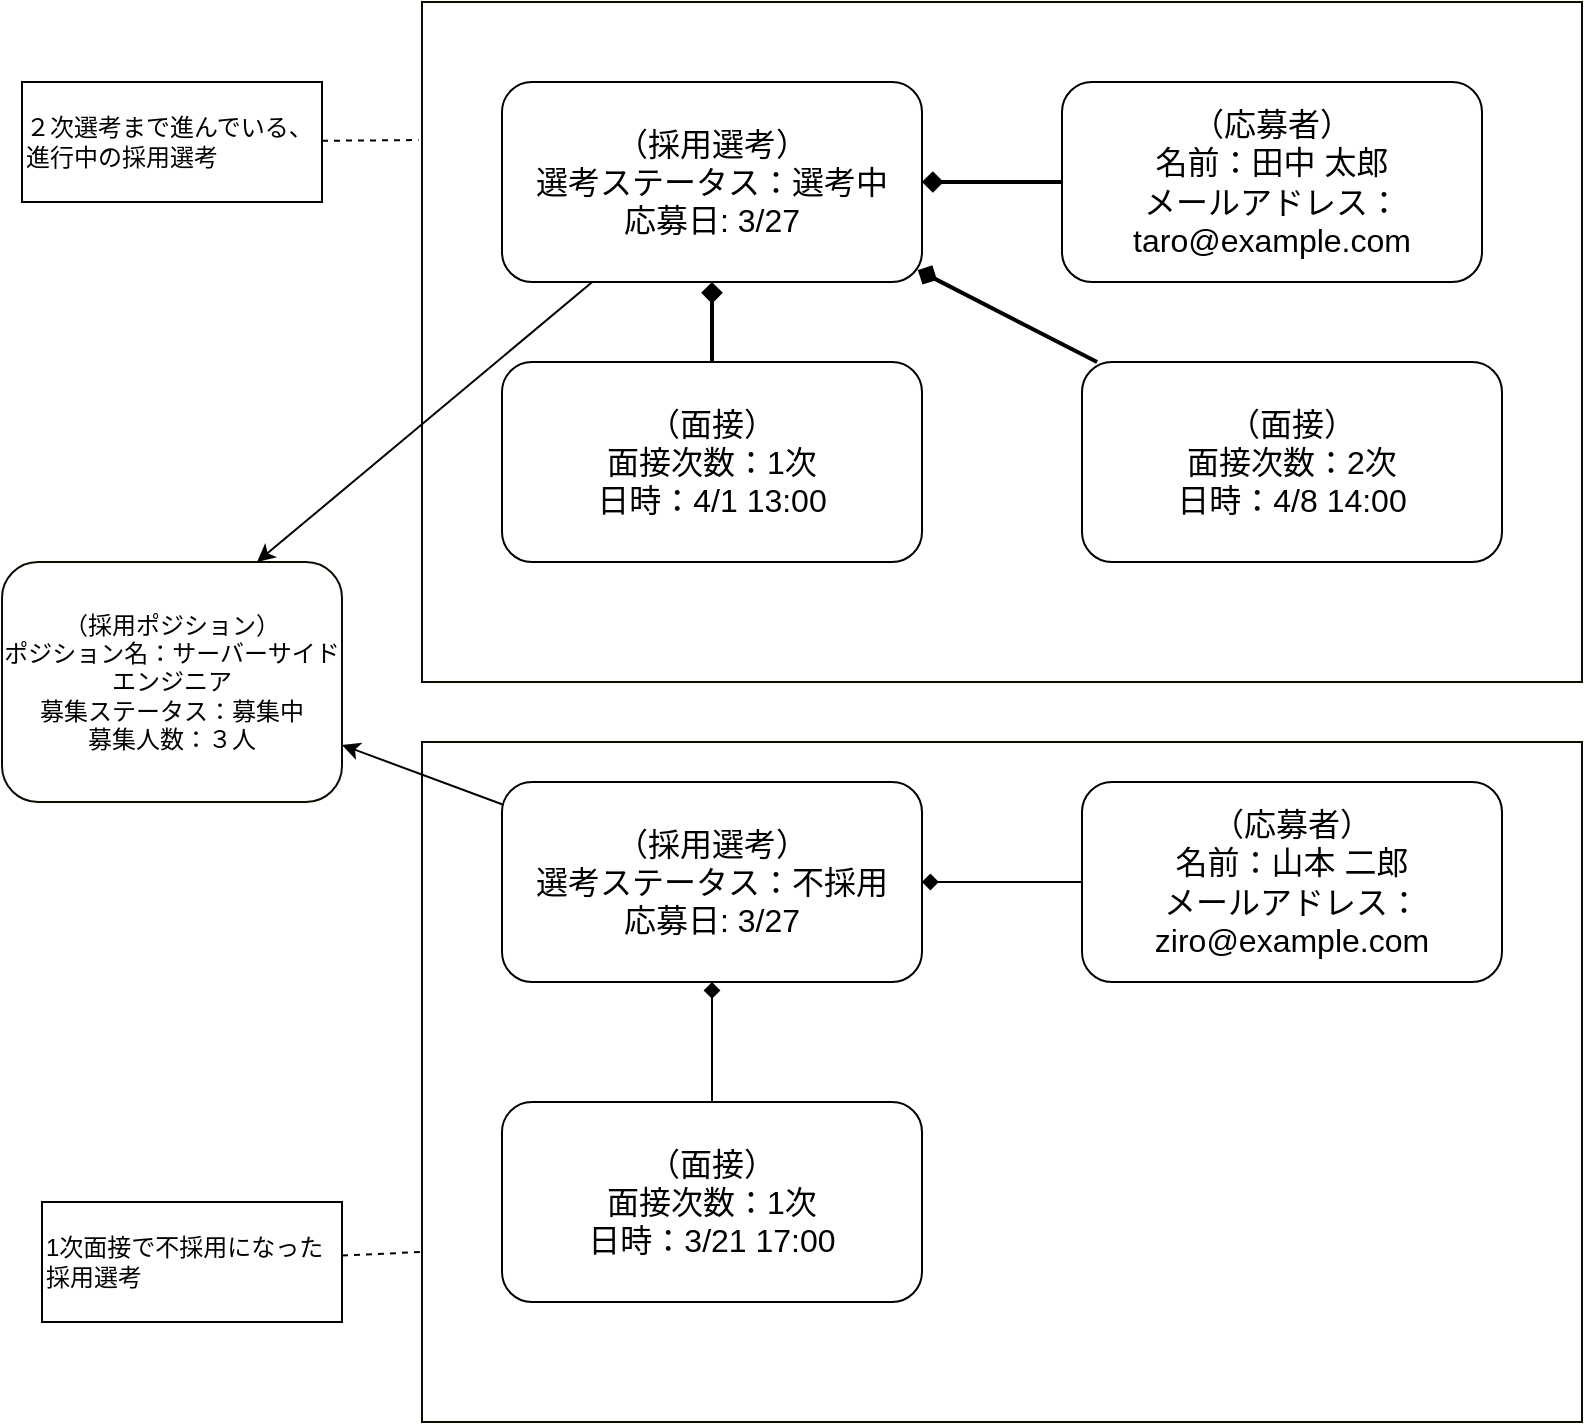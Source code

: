 <mxfile version="14.7.4" type="embed"><diagram id="23iRSUPoRavnBvh4doch" name="Page-1"><mxGraphModel dx="1055" dy="837" grid="1" gridSize="10" guides="1" tooltips="1" connect="1" arrows="1" fold="1" page="1" pageScale="1" pageWidth="827" pageHeight="1169" math="0" shadow="0"><root><mxCell id="0"/><mxCell id="1" parent="0"/><mxCell id="10" value="" style="rounded=0;whiteSpace=wrap;html=1;align=left;fillColor=none;strokeColor=#0F0B00;" vertex="1" parent="1"><mxGeometry x="230" y="60" width="580" height="340" as="geometry"/></mxCell><mxCell id="13" style="edgeStyle=none;rounded=0;orthogonalLoop=1;jettySize=auto;html=1;entryX=0.75;entryY=0;entryDx=0;entryDy=0;endArrow=classic;endFill=1;strokeWidth=1;" edge="1" parent="1" source="2" target="12"><mxGeometry relative="1" as="geometry"/></mxCell><mxCell id="2" value="&lt;font style=&quot;font-size: 16px&quot;&gt;（採用選考）&lt;br&gt;選考ステータス：選考中&lt;br&gt;応募日: 3/27&lt;/font&gt;" style="rounded=1;whiteSpace=wrap;html=1;" vertex="1" parent="1"><mxGeometry x="270" y="100" width="210" height="100" as="geometry"/></mxCell><mxCell id="4" style="edgeStyle=orthogonalEdgeStyle;rounded=0;orthogonalLoop=1;jettySize=auto;html=1;entryX=1;entryY=0.5;entryDx=0;entryDy=0;endArrow=diamond;endFill=1;strokeWidth=2;" edge="1" parent="1" source="3" target="2"><mxGeometry relative="1" as="geometry"/></mxCell><mxCell id="3" value="&lt;font style=&quot;font-size: 16px&quot;&gt;（応募者）&lt;br&gt;名前：田中 太郎&lt;br&gt;メールアドレス：taro@example.com&lt;br&gt;&lt;/font&gt;" style="rounded=1;whiteSpace=wrap;html=1;" vertex="1" parent="1"><mxGeometry x="550" y="100" width="210" height="100" as="geometry"/></mxCell><mxCell id="7" style="edgeStyle=orthogonalEdgeStyle;rounded=0;orthogonalLoop=1;jettySize=auto;html=1;entryX=0.5;entryY=1;entryDx=0;entryDy=0;endArrow=diamond;endFill=1;strokeWidth=2;" edge="1" parent="1" source="5" target="2"><mxGeometry relative="1" as="geometry"/></mxCell><mxCell id="5" value="&lt;font style=&quot;font-size: 16px&quot;&gt;（面接）&lt;br&gt;面接次数：1次&lt;br&gt;日時：4/1 13:00&lt;br&gt;&lt;/font&gt;" style="rounded=1;whiteSpace=wrap;html=1;" vertex="1" parent="1"><mxGeometry x="270" y="240" width="210" height="100" as="geometry"/></mxCell><mxCell id="8" style="rounded=0;orthogonalLoop=1;jettySize=auto;html=1;entryX=0.99;entryY=0.94;entryDx=0;entryDy=0;entryPerimeter=0;endArrow=diamond;endFill=1;strokeWidth=2;" edge="1" parent="1" source="6" target="2"><mxGeometry relative="1" as="geometry"/></mxCell><mxCell id="6" value="&lt;font style=&quot;font-size: 16px&quot;&gt;（面接）&lt;br&gt;面接次数：2次&lt;br&gt;日時：4/8 14:00&lt;br&gt;&lt;/font&gt;" style="rounded=1;whiteSpace=wrap;html=1;" vertex="1" parent="1"><mxGeometry x="560" y="240" width="210" height="100" as="geometry"/></mxCell><mxCell id="11" style="edgeStyle=none;rounded=0;orthogonalLoop=1;jettySize=auto;html=1;entryX=-0.003;entryY=0.203;entryDx=0;entryDy=0;entryPerimeter=0;endArrow=none;endFill=0;strokeWidth=1;dashed=1;" edge="1" parent="1" source="9" target="10"><mxGeometry relative="1" as="geometry"/></mxCell><mxCell id="9" value="２次選考まで進んでいる、進行中の採用選考" style="rounded=0;whiteSpace=wrap;html=1;align=left;" vertex="1" parent="1"><mxGeometry x="30" y="100" width="150" height="60" as="geometry"/></mxCell><mxCell id="12" value="（採用ポジション）&lt;br&gt;ポジション名：サーバーサイドエンジニア&lt;br&gt;募集ステータス：募集中&lt;br&gt;募集人数：３人" style="rounded=1;whiteSpace=wrap;html=1;strokeColor=#0F0B00;fillColor=none;align=center;" vertex="1" parent="1"><mxGeometry x="20" y="340" width="170" height="120" as="geometry"/></mxCell><mxCell id="14" value="" style="rounded=0;whiteSpace=wrap;html=1;align=left;fillColor=none;strokeColor=#0F0B00;" vertex="1" parent="1"><mxGeometry x="230" y="430" width="580" height="340" as="geometry"/></mxCell><mxCell id="20" style="edgeStyle=none;rounded=0;orthogonalLoop=1;jettySize=auto;html=1;endArrow=classic;endFill=1;strokeWidth=1;" edge="1" parent="1" source="15" target="12"><mxGeometry relative="1" as="geometry"/></mxCell><mxCell id="15" value="&lt;font style=&quot;font-size: 16px&quot;&gt;（採用選考）&lt;br&gt;選考ステータス：不採用&lt;br&gt;応募日: 3/27&lt;/font&gt;" style="rounded=1;whiteSpace=wrap;html=1;" vertex="1" parent="1"><mxGeometry x="270" y="450" width="210" height="100" as="geometry"/></mxCell><mxCell id="17" style="edgeStyle=none;rounded=0;orthogonalLoop=1;jettySize=auto;html=1;endArrow=diamond;endFill=1;strokeWidth=1;" edge="1" parent="1" source="16" target="15"><mxGeometry relative="1" as="geometry"/></mxCell><mxCell id="16" value="&lt;font style=&quot;font-size: 16px&quot;&gt;（応募者）&lt;br&gt;名前：山本 二郎&lt;br&gt;メールアドレス：ziro@example.com&lt;br&gt;&lt;/font&gt;" style="rounded=1;whiteSpace=wrap;html=1;" vertex="1" parent="1"><mxGeometry x="560" y="450" width="210" height="100" as="geometry"/></mxCell><mxCell id="19" style="edgeStyle=none;rounded=0;orthogonalLoop=1;jettySize=auto;html=1;entryX=0.5;entryY=1;entryDx=0;entryDy=0;endArrow=diamond;endFill=1;strokeWidth=1;" edge="1" parent="1" source="18" target="15"><mxGeometry relative="1" as="geometry"/></mxCell><mxCell id="18" value="&lt;font style=&quot;font-size: 16px&quot;&gt;（面接）&lt;br&gt;面接次数：1次&lt;br&gt;日時：3/21 17:00&lt;br&gt;&lt;/font&gt;" style="rounded=1;whiteSpace=wrap;html=1;" vertex="1" parent="1"><mxGeometry x="270" y="610" width="210" height="100" as="geometry"/></mxCell><mxCell id="22" style="edgeStyle=none;rounded=0;orthogonalLoop=1;jettySize=auto;html=1;entryX=0;entryY=0.75;entryDx=0;entryDy=0;endArrow=none;endFill=0;strokeWidth=1;dashed=1;" edge="1" parent="1" source="21" target="14"><mxGeometry relative="1" as="geometry"/></mxCell><mxCell id="21" value="1次面接で不採用になった採用選考" style="rounded=0;whiteSpace=wrap;html=1;align=left;" vertex="1" parent="1"><mxGeometry x="40" y="660" width="150" height="60" as="geometry"/></mxCell></root></mxGraphModel></diagram></mxfile>